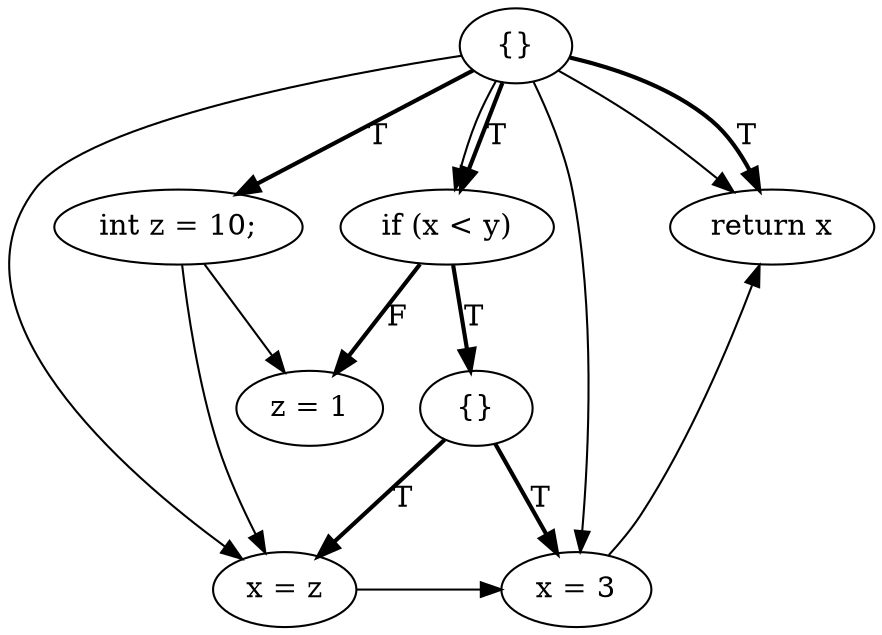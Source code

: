 digraph {
rankdir=TD;
3[label="{}"]; 
3 -> 4[label="T",style=bold];
4[label="int z = 10;"];
4 -> 2;
4 -> 6;
3 -> 0[label="T",style=bold];
0[label="if (x < y)"]; 
0 -> 1[label="T",style=bold];
1[label="{}"]; 
1 -> 6[label="T",style=bold];
6[label="x = z"];
6 -> 7;
1 -> 7[label="T",style=bold];
7[label="x = 3"];
7 -> 5;
0 -> 2[label="F",style=bold];
2[label="z = 1"];
3 -> 5[label="T",style=bold];
5[label="return x"];
3 -> 0;
3 -> 5;
3 -> 6;
3 -> 7;
{ rank=same 4 0 5 }{ rank=same 1 2 }{ rank=same 6 7 }
}